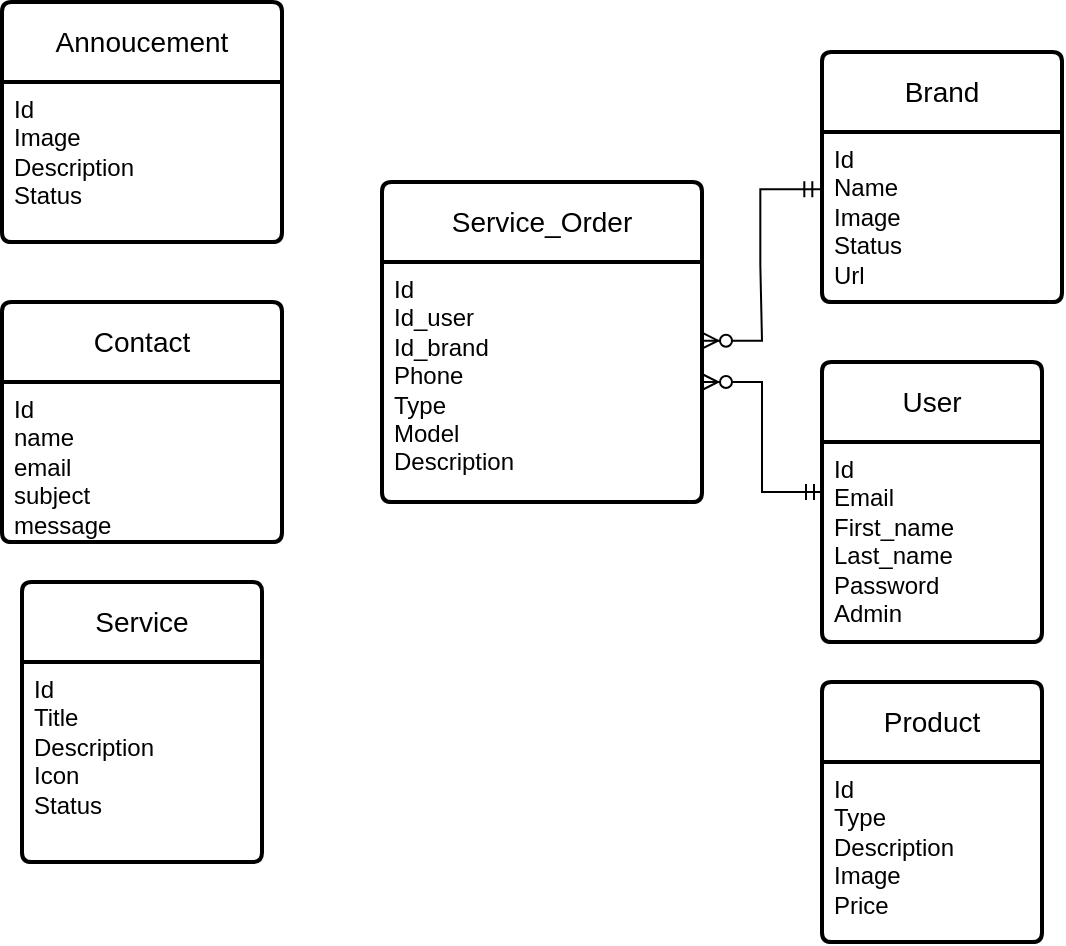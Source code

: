 <mxfile version="24.6.0" type="device">
  <diagram id="R2lEEEUBdFMjLlhIrx00" name="Page-1">
    <mxGraphModel dx="1229" dy="629" grid="1" gridSize="10" guides="1" tooltips="1" connect="1" arrows="1" fold="1" page="1" pageScale="1" pageWidth="850" pageHeight="1100" math="0" shadow="0" extFonts="Permanent Marker^https://fonts.googleapis.com/css?family=Permanent+Marker">
      <root>
        <mxCell id="0" />
        <mxCell id="1" parent="0" />
        <mxCell id="vGuo_JRTg34PAEIXhD7t-17" value="Annoucement" style="swimlane;childLayout=stackLayout;horizontal=1;startSize=40;horizontalStack=0;rounded=1;fontSize=14;fontStyle=0;strokeWidth=2;resizeParent=0;resizeLast=1;shadow=0;dashed=0;align=center;arcSize=4;whiteSpace=wrap;html=1;" vertex="1" parent="1">
          <mxGeometry x="120" y="60" width="140" height="120" as="geometry" />
        </mxCell>
        <mxCell id="vGuo_JRTg34PAEIXhD7t-18" value="Id&lt;div&gt;Image&lt;/div&gt;&lt;div&gt;Description&lt;/div&gt;&lt;div&gt;Status&lt;/div&gt;" style="align=left;strokeColor=none;fillColor=none;spacingLeft=4;fontSize=12;verticalAlign=top;resizable=0;rotatable=0;part=1;html=1;" vertex="1" parent="vGuo_JRTg34PAEIXhD7t-17">
          <mxGeometry y="40" width="140" height="80" as="geometry" />
        </mxCell>
        <mxCell id="vGuo_JRTg34PAEIXhD7t-19" value="Product" style="swimlane;childLayout=stackLayout;horizontal=1;startSize=40;horizontalStack=0;rounded=1;fontSize=14;fontStyle=0;strokeWidth=2;resizeParent=0;resizeLast=1;shadow=0;dashed=0;align=center;arcSize=4;whiteSpace=wrap;html=1;" vertex="1" parent="1">
          <mxGeometry x="530" y="400" width="110" height="130" as="geometry" />
        </mxCell>
        <mxCell id="vGuo_JRTg34PAEIXhD7t-20" value="Id&lt;div&gt;Type&lt;/div&gt;&lt;div&gt;Description&lt;br&gt;&lt;/div&gt;&lt;div&gt;Image&lt;/div&gt;&lt;div&gt;Price&lt;/div&gt;" style="align=left;strokeColor=none;fillColor=none;spacingLeft=4;fontSize=12;verticalAlign=top;resizable=0;rotatable=0;part=1;html=1;" vertex="1" parent="vGuo_JRTg34PAEIXhD7t-19">
          <mxGeometry y="40" width="110" height="90" as="geometry" />
        </mxCell>
        <mxCell id="vGuo_JRTg34PAEIXhD7t-21" value="Brand" style="swimlane;childLayout=stackLayout;horizontal=1;startSize=40;horizontalStack=0;rounded=1;fontSize=14;fontStyle=0;strokeWidth=2;resizeParent=0;resizeLast=1;shadow=0;dashed=0;align=center;arcSize=4;whiteSpace=wrap;html=1;" vertex="1" parent="1">
          <mxGeometry x="530" y="85" width="120" height="125" as="geometry" />
        </mxCell>
        <mxCell id="vGuo_JRTg34PAEIXhD7t-22" value="Id&lt;div&gt;Name&lt;/div&gt;&lt;div&gt;Image&lt;/div&gt;&lt;div&gt;Status&lt;/div&gt;&lt;div&gt;Url&lt;/div&gt;" style="align=left;strokeColor=none;fillColor=none;spacingLeft=4;fontSize=12;verticalAlign=top;resizable=0;rotatable=0;part=1;html=1;" vertex="1" parent="vGuo_JRTg34PAEIXhD7t-21">
          <mxGeometry y="40" width="120" height="85" as="geometry" />
        </mxCell>
        <mxCell id="vGuo_JRTg34PAEIXhD7t-23" value="Service" style="swimlane;childLayout=stackLayout;horizontal=1;startSize=40;horizontalStack=0;rounded=1;fontSize=14;fontStyle=0;strokeWidth=2;resizeParent=0;resizeLast=1;shadow=0;dashed=0;align=center;arcSize=4;whiteSpace=wrap;html=1;" vertex="1" parent="1">
          <mxGeometry x="130" y="350" width="120" height="140" as="geometry" />
        </mxCell>
        <mxCell id="vGuo_JRTg34PAEIXhD7t-24" value="Id&lt;div&gt;Title&lt;/div&gt;&lt;div&gt;Description&lt;br&gt;&lt;/div&gt;&lt;div&gt;Icon&lt;/div&gt;&lt;div&gt;Status&lt;/div&gt;" style="align=left;strokeColor=none;fillColor=none;spacingLeft=4;fontSize=12;verticalAlign=top;resizable=0;rotatable=0;part=1;html=1;" vertex="1" parent="vGuo_JRTg34PAEIXhD7t-23">
          <mxGeometry y="40" width="120" height="100" as="geometry" />
        </mxCell>
        <mxCell id="vGuo_JRTg34PAEIXhD7t-25" value="User" style="swimlane;childLayout=stackLayout;horizontal=1;startSize=40;horizontalStack=0;rounded=1;fontSize=14;fontStyle=0;strokeWidth=2;resizeParent=0;resizeLast=1;shadow=0;dashed=0;align=center;arcSize=4;whiteSpace=wrap;html=1;" vertex="1" parent="1">
          <mxGeometry x="530" y="240" width="110" height="140" as="geometry" />
        </mxCell>
        <mxCell id="vGuo_JRTg34PAEIXhD7t-26" value="Id&lt;div&gt;Email&lt;/div&gt;&lt;div&gt;First_name&lt;/div&gt;&lt;div&gt;Last_name&lt;/div&gt;&lt;div&gt;Password&lt;/div&gt;&lt;div&gt;Admin&lt;/div&gt;" style="align=left;strokeColor=none;fillColor=none;spacingLeft=4;fontSize=12;verticalAlign=top;resizable=0;rotatable=0;part=1;html=1;" vertex="1" parent="vGuo_JRTg34PAEIXhD7t-25">
          <mxGeometry y="40" width="110" height="100" as="geometry" />
        </mxCell>
        <mxCell id="vGuo_JRTg34PAEIXhD7t-27" value="Service_Order" style="swimlane;childLayout=stackLayout;horizontal=1;startSize=40;horizontalStack=0;rounded=1;fontSize=14;fontStyle=0;strokeWidth=2;resizeParent=0;resizeLast=1;shadow=0;dashed=0;align=center;arcSize=4;whiteSpace=wrap;html=1;" vertex="1" parent="1">
          <mxGeometry x="310" y="150" width="160" height="160" as="geometry" />
        </mxCell>
        <mxCell id="vGuo_JRTg34PAEIXhD7t-28" value="Id&lt;div&gt;Id_user&lt;/div&gt;&lt;div&gt;Id_brand&lt;/div&gt;&lt;div&gt;Phone&lt;/div&gt;&lt;div&gt;Type&lt;/div&gt;&lt;div&gt;Model&lt;/div&gt;&lt;div&gt;Description&lt;/div&gt;" style="align=left;strokeColor=none;fillColor=none;spacingLeft=4;fontSize=12;verticalAlign=top;resizable=0;rotatable=0;part=1;html=1;" vertex="1" parent="vGuo_JRTg34PAEIXhD7t-27">
          <mxGeometry y="40" width="160" height="120" as="geometry" />
        </mxCell>
        <mxCell id="vGuo_JRTg34PAEIXhD7t-29" value="" style="edgeStyle=entityRelationEdgeStyle;fontSize=12;html=1;endArrow=ERzeroToMany;startArrow=ERmandOne;rounded=0;exitX=0;exitY=0.25;exitDx=0;exitDy=0;entryX=1;entryY=0.5;entryDx=0;entryDy=0;" edge="1" parent="1" source="vGuo_JRTg34PAEIXhD7t-26" target="vGuo_JRTg34PAEIXhD7t-28">
          <mxGeometry width="100" height="100" relative="1" as="geometry">
            <mxPoint x="470" y="290" as="sourcePoint" />
            <mxPoint x="320" y="500" as="targetPoint" />
          </mxGeometry>
        </mxCell>
        <mxCell id="vGuo_JRTg34PAEIXhD7t-30" value="" style="edgeStyle=entityRelationEdgeStyle;fontSize=12;html=1;endArrow=ERzeroToMany;startArrow=ERmandOne;rounded=0;exitX=-0.007;exitY=0.337;exitDx=0;exitDy=0;entryX=1;entryY=0.328;entryDx=0;entryDy=0;exitPerimeter=0;entryPerimeter=0;" edge="1" parent="1" source="vGuo_JRTg34PAEIXhD7t-22" target="vGuo_JRTg34PAEIXhD7t-28">
          <mxGeometry width="100" height="100" relative="1" as="geometry">
            <mxPoint x="465" y="555" as="sourcePoint" />
            <mxPoint x="360" y="500" as="targetPoint" />
          </mxGeometry>
        </mxCell>
        <mxCell id="vGuo_JRTg34PAEIXhD7t-31" value="Contact" style="swimlane;childLayout=stackLayout;horizontal=1;startSize=40;horizontalStack=0;rounded=1;fontSize=14;fontStyle=0;strokeWidth=2;resizeParent=0;resizeLast=1;shadow=0;dashed=0;align=center;arcSize=4;whiteSpace=wrap;html=1;" vertex="1" parent="1">
          <mxGeometry x="120" y="210" width="140" height="120" as="geometry" />
        </mxCell>
        <mxCell id="vGuo_JRTg34PAEIXhD7t-32" value="Id&lt;div&gt;name&lt;/div&gt;&lt;div&gt;email&lt;/div&gt;&lt;div&gt;subject&lt;/div&gt;&lt;div&gt;message&lt;/div&gt;" style="align=left;strokeColor=none;fillColor=none;spacingLeft=4;fontSize=12;verticalAlign=top;resizable=0;rotatable=0;part=1;html=1;" vertex="1" parent="vGuo_JRTg34PAEIXhD7t-31">
          <mxGeometry y="40" width="140" height="80" as="geometry" />
        </mxCell>
      </root>
    </mxGraphModel>
  </diagram>
</mxfile>

